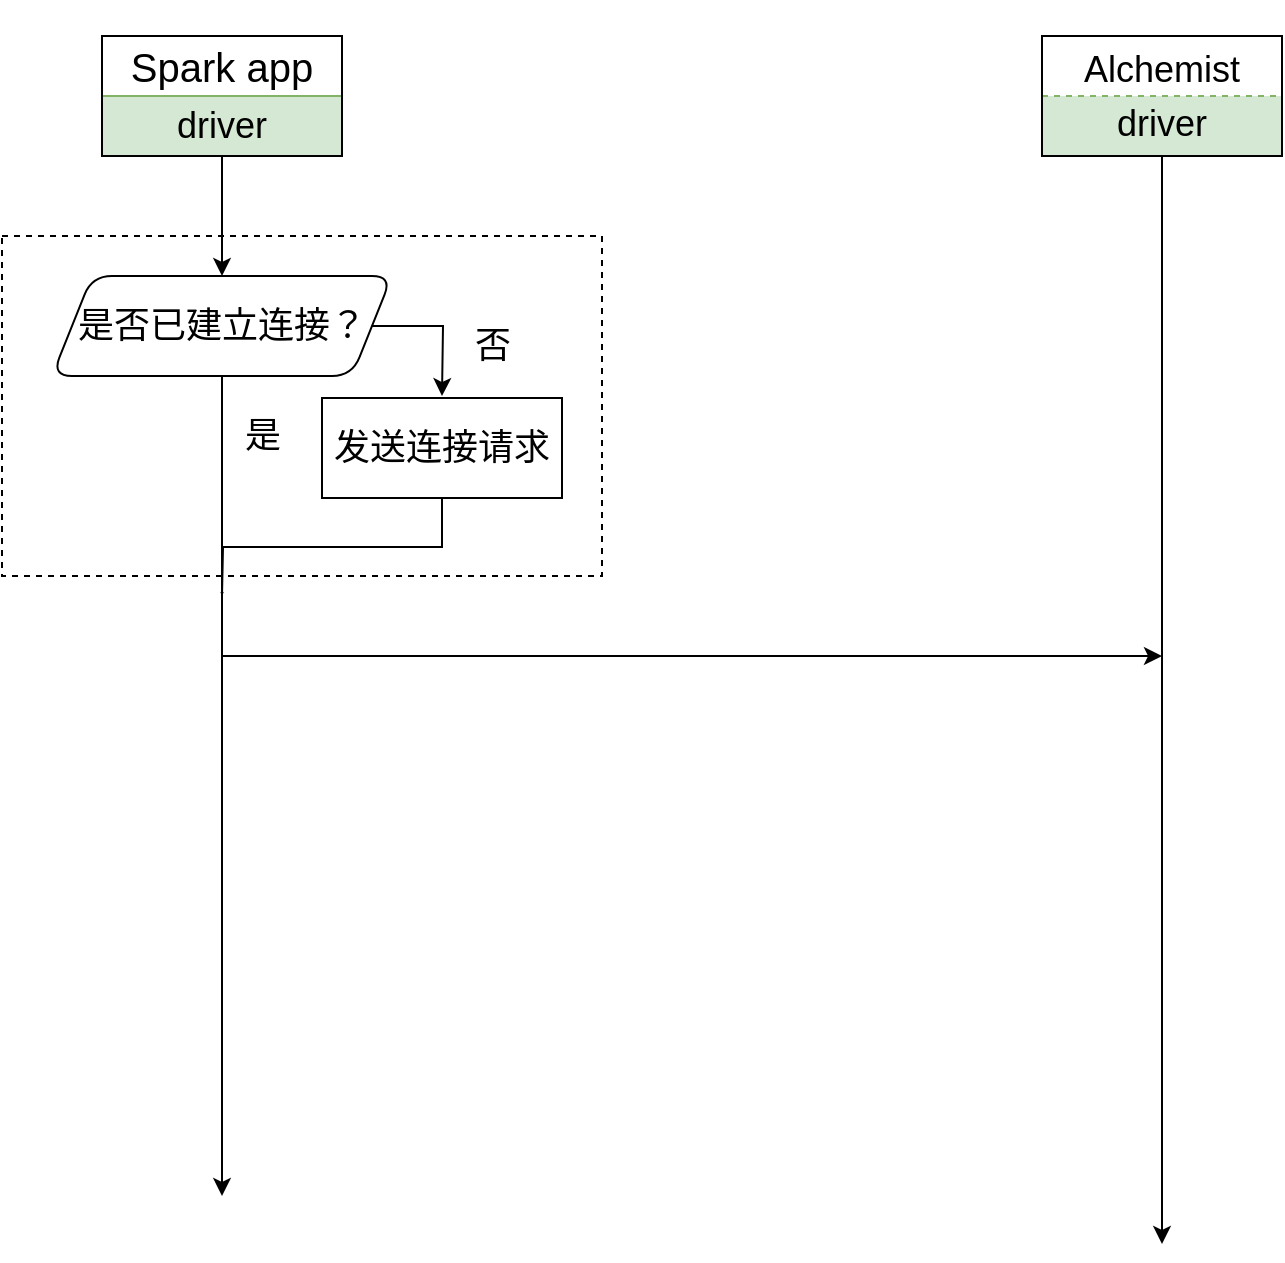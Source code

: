 <mxfile version="16.1.0" type="github">
  <diagram id="C5RBs43oDa-KdzZeNtuy" name="Page-1">
    <mxGraphModel dx="946" dy="552" grid="1" gridSize="10" guides="1" tooltips="1" connect="1" arrows="1" fold="1" page="1" pageScale="1" pageWidth="827" pageHeight="1169" math="0" shadow="0">
      <root>
        <mxCell id="WIyWlLk6GJQsqaUBKTNV-0" />
        <mxCell id="WIyWlLk6GJQsqaUBKTNV-1" parent="WIyWlLk6GJQsqaUBKTNV-0" />
        <mxCell id="i5SIUgtMvQXpy_Vy_64p-48" value="" style="rounded=0;whiteSpace=wrap;html=1;dashed=1;fontSize=18;fillColor=#d5e8d4;strokeColor=#82b366;" vertex="1" parent="WIyWlLk6GJQsqaUBKTNV-1">
          <mxGeometry x="660" y="200" width="120" height="30" as="geometry" />
        </mxCell>
        <mxCell id="i5SIUgtMvQXpy_Vy_64p-45" value="" style="rounded=0;whiteSpace=wrap;html=1;fontSize=18;fillColor=none;gradientColor=none;dashed=1;" vertex="1" parent="WIyWlLk6GJQsqaUBKTNV-1">
          <mxGeometry x="140" y="270" width="300" height="170" as="geometry" />
        </mxCell>
        <mxCell id="i5SIUgtMvQXpy_Vy_64p-30" value="" style="rounded=0;whiteSpace=wrap;html=1;fontSize=18;fillColor=#d5e8d4;strokeColor=#82b366;" vertex="1" parent="WIyWlLk6GJQsqaUBKTNV-1">
          <mxGeometry x="190" y="200" width="120" height="30" as="geometry" />
        </mxCell>
        <mxCell id="i5SIUgtMvQXpy_Vy_64p-28" value="&lt;p style=&quot;line-height: 1.4&quot;&gt;Spark app&lt;br&gt;&lt;font style=&quot;font-size: 18px&quot;&gt;driver&lt;/font&gt;&lt;br&gt;&lt;/p&gt;" style="rounded=0;whiteSpace=wrap;html=1;fontSize=20;fillColor=none;gradientColor=none;" vertex="1" parent="WIyWlLk6GJQsqaUBKTNV-1">
          <mxGeometry x="190" y="170" width="120" height="60" as="geometry" />
        </mxCell>
        <mxCell id="i5SIUgtMvQXpy_Vy_64p-34" style="edgeStyle=orthogonalEdgeStyle;rounded=0;orthogonalLoop=1;jettySize=auto;html=1;fontSize=18;" edge="1" parent="WIyWlLk6GJQsqaUBKTNV-1" source="i5SIUgtMvQXpy_Vy_64p-28">
          <mxGeometry relative="1" as="geometry">
            <mxPoint x="250" y="290" as="targetPoint" />
            <mxPoint x="250" y="250" as="sourcePoint" />
          </mxGeometry>
        </mxCell>
        <mxCell id="i5SIUgtMvQXpy_Vy_64p-37" style="edgeStyle=orthogonalEdgeStyle;rounded=0;orthogonalLoop=1;jettySize=auto;html=1;exitX=0.5;exitY=1;exitDx=0;exitDy=0;fontSize=18;" edge="1" parent="WIyWlLk6GJQsqaUBKTNV-1" source="i5SIUgtMvQXpy_Vy_64p-36">
          <mxGeometry relative="1" as="geometry">
            <mxPoint x="250" y="750" as="targetPoint" />
          </mxGeometry>
        </mxCell>
        <mxCell id="i5SIUgtMvQXpy_Vy_64p-42" style="edgeStyle=orthogonalEdgeStyle;rounded=0;orthogonalLoop=1;jettySize=auto;html=1;exitX=1;exitY=0.5;exitDx=0;exitDy=0;fontSize=18;" edge="1" parent="WIyWlLk6GJQsqaUBKTNV-1" source="i5SIUgtMvQXpy_Vy_64p-36">
          <mxGeometry relative="1" as="geometry">
            <mxPoint x="360" y="350" as="targetPoint" />
          </mxGeometry>
        </mxCell>
        <mxCell id="i5SIUgtMvQXpy_Vy_64p-36" value="是否已建立连接？" style="shape=parallelogram;perimeter=parallelogramPerimeter;whiteSpace=wrap;html=1;fixedSize=1;rounded=1;fontSize=18;fillColor=none;gradientColor=none;" vertex="1" parent="WIyWlLk6GJQsqaUBKTNV-1">
          <mxGeometry x="165" y="290" width="170" height="50" as="geometry" />
        </mxCell>
        <mxCell id="i5SIUgtMvQXpy_Vy_64p-38" value="是" style="text;html=1;align=center;verticalAlign=middle;resizable=0;points=[];autosize=1;strokeColor=none;fillColor=none;fontSize=18;" vertex="1" parent="WIyWlLk6GJQsqaUBKTNV-1">
          <mxGeometry x="255" y="355" width="30" height="30" as="geometry" />
        </mxCell>
        <mxCell id="i5SIUgtMvQXpy_Vy_64p-44" style="edgeStyle=orthogonalEdgeStyle;rounded=0;orthogonalLoop=1;jettySize=auto;html=1;exitX=0.5;exitY=1;exitDx=0;exitDy=0;fontSize=18;endArrow=openThin;endFill=0;endSize=0;" edge="1" parent="WIyWlLk6GJQsqaUBKTNV-1" source="i5SIUgtMvQXpy_Vy_64p-40">
          <mxGeometry relative="1" as="geometry">
            <mxPoint x="250" y="450" as="targetPoint" />
          </mxGeometry>
        </mxCell>
        <mxCell id="i5SIUgtMvQXpy_Vy_64p-40" value="发送连接请求" style="rounded=0;whiteSpace=wrap;html=1;fontSize=18;fillColor=none;gradientColor=none;" vertex="1" parent="WIyWlLk6GJQsqaUBKTNV-1">
          <mxGeometry x="300" y="351" width="120" height="50" as="geometry" />
        </mxCell>
        <mxCell id="i5SIUgtMvQXpy_Vy_64p-46" value="否" style="text;html=1;align=center;verticalAlign=middle;resizable=0;points=[];autosize=1;strokeColor=none;fillColor=none;fontSize=18;" vertex="1" parent="WIyWlLk6GJQsqaUBKTNV-1">
          <mxGeometry x="370" y="310" width="30" height="30" as="geometry" />
        </mxCell>
        <mxCell id="i5SIUgtMvQXpy_Vy_64p-49" style="edgeStyle=none;rounded=0;orthogonalLoop=1;jettySize=auto;html=1;exitX=0.5;exitY=1;exitDx=0;exitDy=0;fontSize=18;endArrow=classic;endFill=1;endSize=6;" edge="1" parent="WIyWlLk6GJQsqaUBKTNV-1" source="i5SIUgtMvQXpy_Vy_64p-47">
          <mxGeometry relative="1" as="geometry">
            <mxPoint x="720" y="774" as="targetPoint" />
          </mxGeometry>
        </mxCell>
        <mxCell id="i5SIUgtMvQXpy_Vy_64p-47" value="&lt;p style=&quot;line-height: 1.5&quot;&gt;Alchemist&lt;br&gt;driver&lt;br&gt;&lt;/p&gt;" style="rounded=0;whiteSpace=wrap;html=1;fontSize=18;fillColor=none;gradientColor=none;" vertex="1" parent="WIyWlLk6GJQsqaUBKTNV-1">
          <mxGeometry x="660" y="170" width="120" height="60" as="geometry" />
        </mxCell>
        <mxCell id="i5SIUgtMvQXpy_Vy_64p-50" value="" style="endArrow=classic;html=1;rounded=0;fontSize=18;endSize=6;" edge="1" parent="WIyWlLk6GJQsqaUBKTNV-1">
          <mxGeometry width="50" height="50" relative="1" as="geometry">
            <mxPoint x="250" y="480" as="sourcePoint" />
            <mxPoint x="720" y="480" as="targetPoint" />
          </mxGeometry>
        </mxCell>
      </root>
    </mxGraphModel>
  </diagram>
</mxfile>
